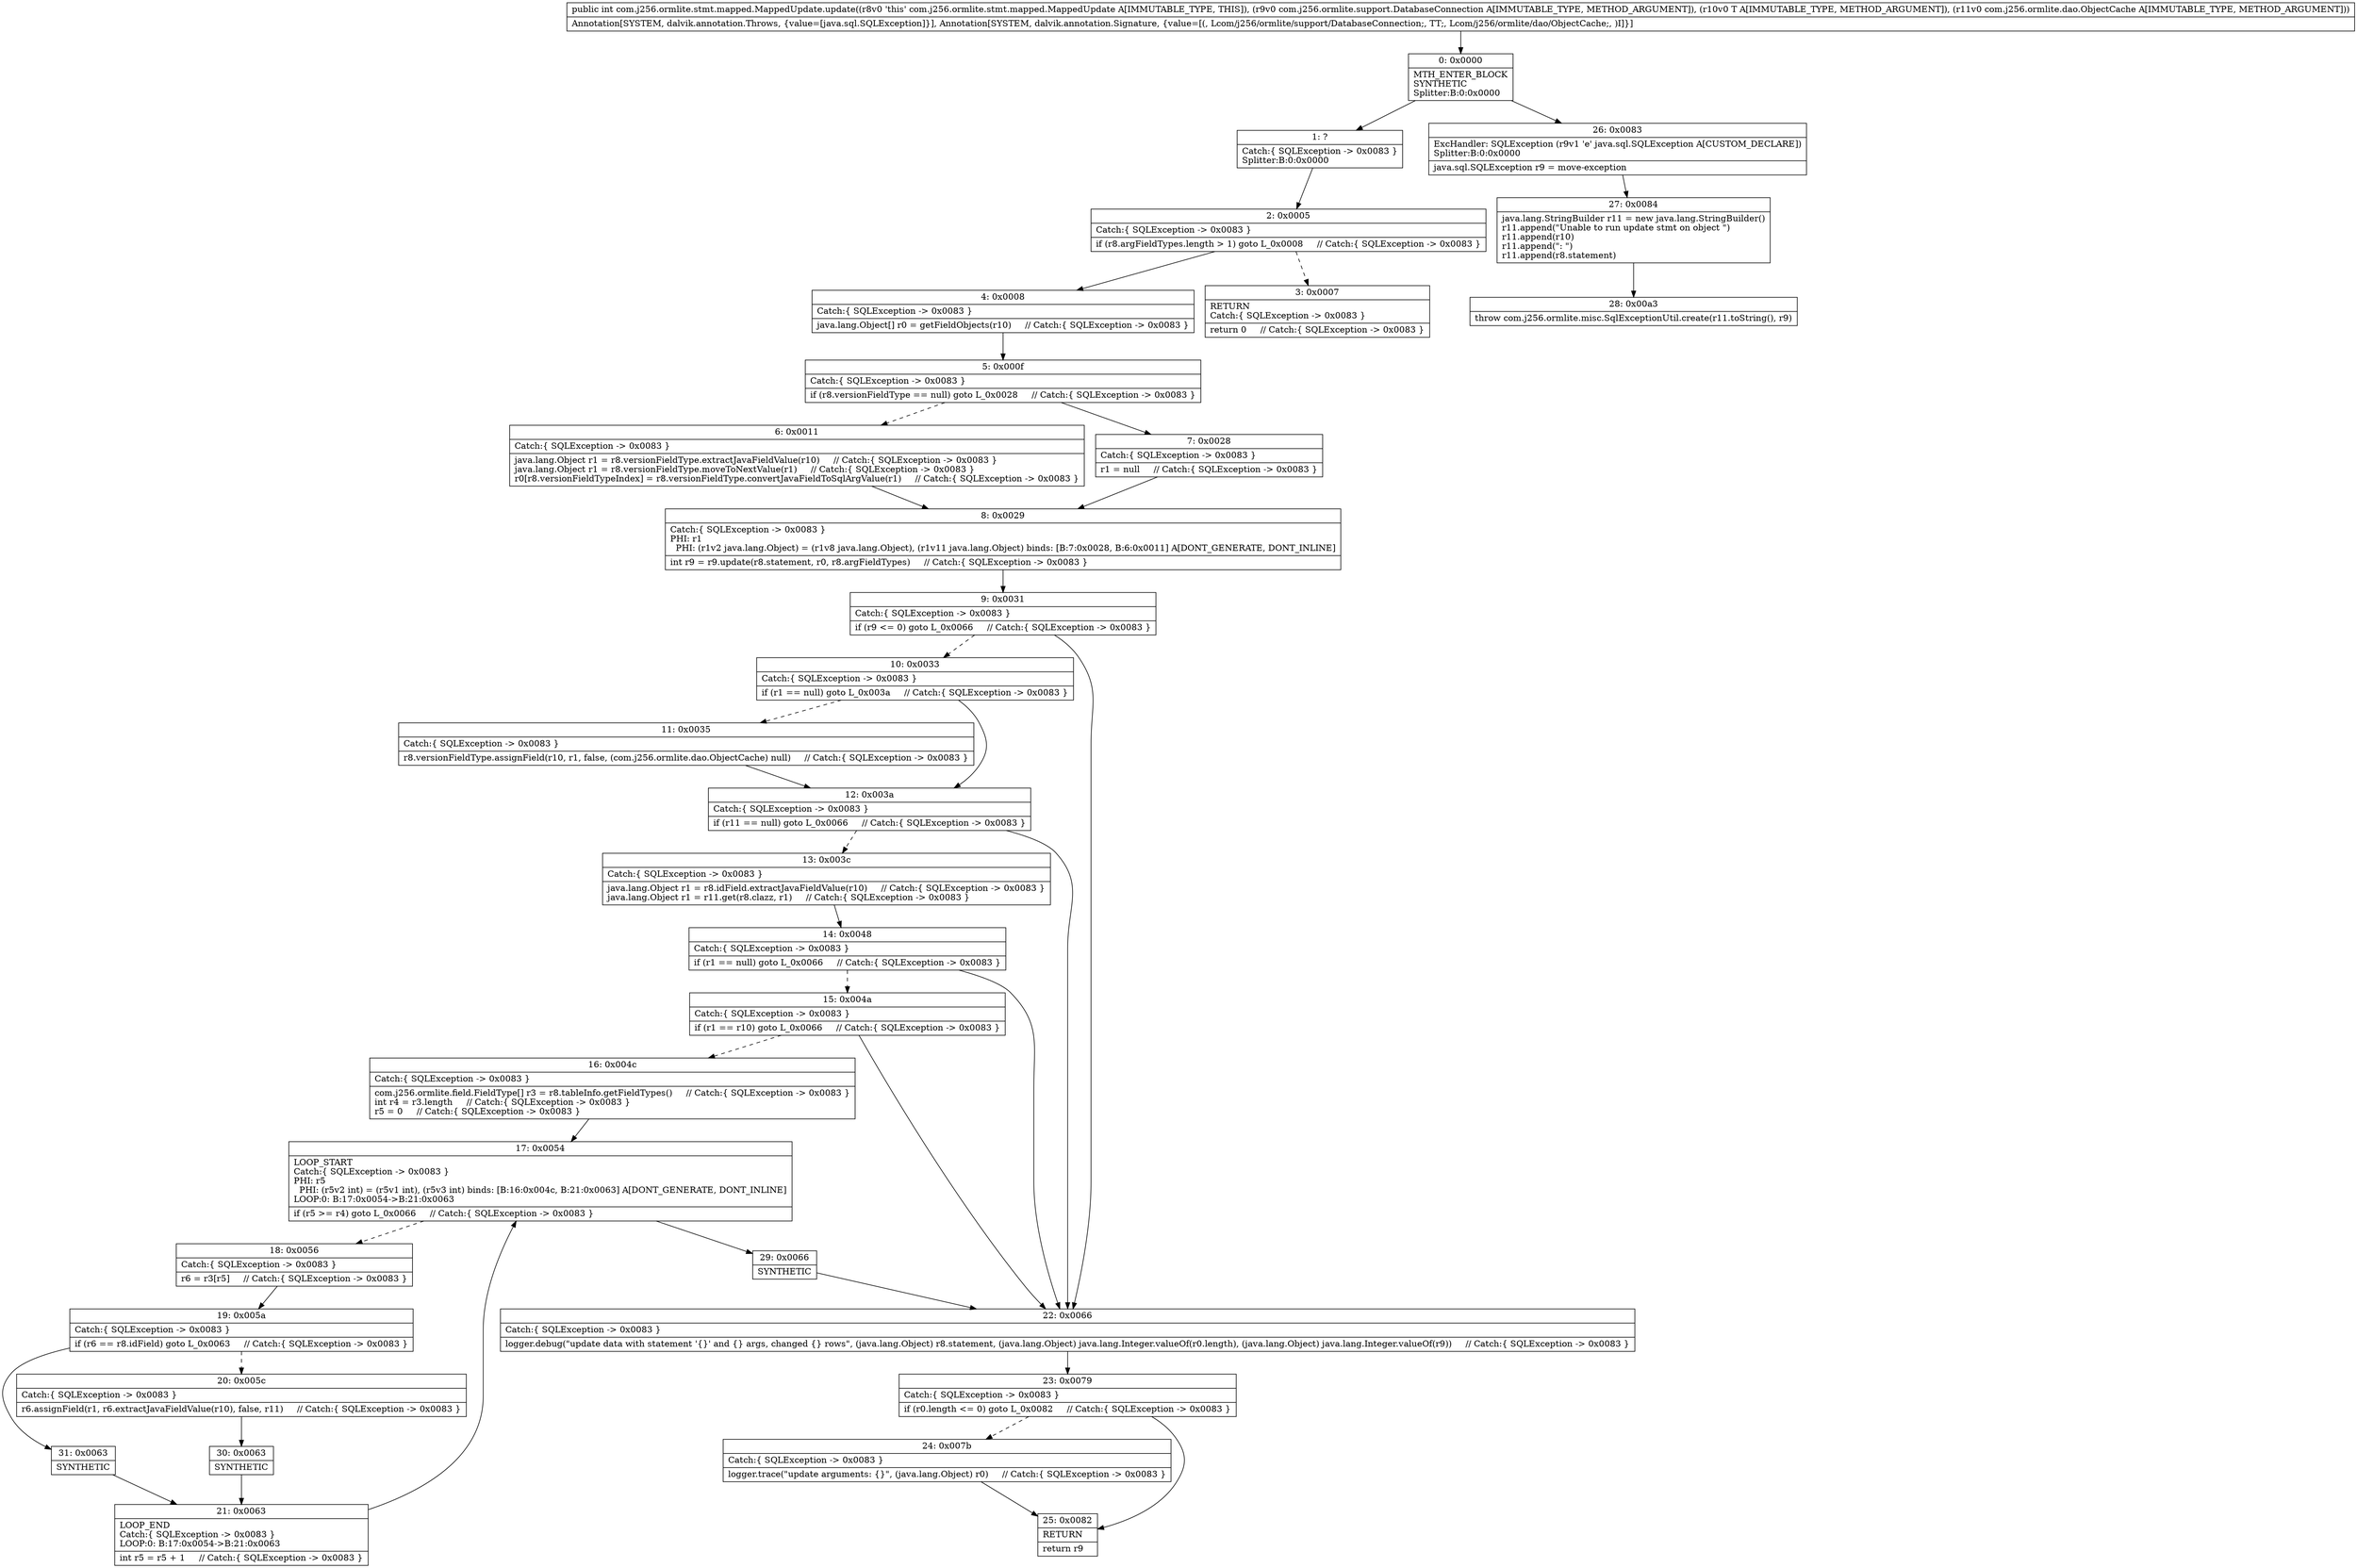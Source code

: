 digraph "CFG forcom.j256.ormlite.stmt.mapped.MappedUpdate.update(Lcom\/j256\/ormlite\/support\/DatabaseConnection;Ljava\/lang\/Object;Lcom\/j256\/ormlite\/dao\/ObjectCache;)I" {
Node_0 [shape=record,label="{0\:\ 0x0000|MTH_ENTER_BLOCK\lSYNTHETIC\lSplitter:B:0:0x0000\l}"];
Node_1 [shape=record,label="{1\:\ ?|Catch:\{ SQLException \-\> 0x0083 \}\lSplitter:B:0:0x0000\l}"];
Node_2 [shape=record,label="{2\:\ 0x0005|Catch:\{ SQLException \-\> 0x0083 \}\l|if (r8.argFieldTypes.length \> 1) goto L_0x0008     \/\/ Catch:\{ SQLException \-\> 0x0083 \}\l}"];
Node_3 [shape=record,label="{3\:\ 0x0007|RETURN\lCatch:\{ SQLException \-\> 0x0083 \}\l|return 0     \/\/ Catch:\{ SQLException \-\> 0x0083 \}\l}"];
Node_4 [shape=record,label="{4\:\ 0x0008|Catch:\{ SQLException \-\> 0x0083 \}\l|java.lang.Object[] r0 = getFieldObjects(r10)     \/\/ Catch:\{ SQLException \-\> 0x0083 \}\l}"];
Node_5 [shape=record,label="{5\:\ 0x000f|Catch:\{ SQLException \-\> 0x0083 \}\l|if (r8.versionFieldType == null) goto L_0x0028     \/\/ Catch:\{ SQLException \-\> 0x0083 \}\l}"];
Node_6 [shape=record,label="{6\:\ 0x0011|Catch:\{ SQLException \-\> 0x0083 \}\l|java.lang.Object r1 = r8.versionFieldType.extractJavaFieldValue(r10)     \/\/ Catch:\{ SQLException \-\> 0x0083 \}\ljava.lang.Object r1 = r8.versionFieldType.moveToNextValue(r1)     \/\/ Catch:\{ SQLException \-\> 0x0083 \}\lr0[r8.versionFieldTypeIndex] = r8.versionFieldType.convertJavaFieldToSqlArgValue(r1)     \/\/ Catch:\{ SQLException \-\> 0x0083 \}\l}"];
Node_7 [shape=record,label="{7\:\ 0x0028|Catch:\{ SQLException \-\> 0x0083 \}\l|r1 = null     \/\/ Catch:\{ SQLException \-\> 0x0083 \}\l}"];
Node_8 [shape=record,label="{8\:\ 0x0029|Catch:\{ SQLException \-\> 0x0083 \}\lPHI: r1 \l  PHI: (r1v2 java.lang.Object) = (r1v8 java.lang.Object), (r1v11 java.lang.Object) binds: [B:7:0x0028, B:6:0x0011] A[DONT_GENERATE, DONT_INLINE]\l|int r9 = r9.update(r8.statement, r0, r8.argFieldTypes)     \/\/ Catch:\{ SQLException \-\> 0x0083 \}\l}"];
Node_9 [shape=record,label="{9\:\ 0x0031|Catch:\{ SQLException \-\> 0x0083 \}\l|if (r9 \<= 0) goto L_0x0066     \/\/ Catch:\{ SQLException \-\> 0x0083 \}\l}"];
Node_10 [shape=record,label="{10\:\ 0x0033|Catch:\{ SQLException \-\> 0x0083 \}\l|if (r1 == null) goto L_0x003a     \/\/ Catch:\{ SQLException \-\> 0x0083 \}\l}"];
Node_11 [shape=record,label="{11\:\ 0x0035|Catch:\{ SQLException \-\> 0x0083 \}\l|r8.versionFieldType.assignField(r10, r1, false, (com.j256.ormlite.dao.ObjectCache) null)     \/\/ Catch:\{ SQLException \-\> 0x0083 \}\l}"];
Node_12 [shape=record,label="{12\:\ 0x003a|Catch:\{ SQLException \-\> 0x0083 \}\l|if (r11 == null) goto L_0x0066     \/\/ Catch:\{ SQLException \-\> 0x0083 \}\l}"];
Node_13 [shape=record,label="{13\:\ 0x003c|Catch:\{ SQLException \-\> 0x0083 \}\l|java.lang.Object r1 = r8.idField.extractJavaFieldValue(r10)     \/\/ Catch:\{ SQLException \-\> 0x0083 \}\ljava.lang.Object r1 = r11.get(r8.clazz, r1)     \/\/ Catch:\{ SQLException \-\> 0x0083 \}\l}"];
Node_14 [shape=record,label="{14\:\ 0x0048|Catch:\{ SQLException \-\> 0x0083 \}\l|if (r1 == null) goto L_0x0066     \/\/ Catch:\{ SQLException \-\> 0x0083 \}\l}"];
Node_15 [shape=record,label="{15\:\ 0x004a|Catch:\{ SQLException \-\> 0x0083 \}\l|if (r1 == r10) goto L_0x0066     \/\/ Catch:\{ SQLException \-\> 0x0083 \}\l}"];
Node_16 [shape=record,label="{16\:\ 0x004c|Catch:\{ SQLException \-\> 0x0083 \}\l|com.j256.ormlite.field.FieldType[] r3 = r8.tableInfo.getFieldTypes()     \/\/ Catch:\{ SQLException \-\> 0x0083 \}\lint r4 = r3.length     \/\/ Catch:\{ SQLException \-\> 0x0083 \}\lr5 = 0     \/\/ Catch:\{ SQLException \-\> 0x0083 \}\l}"];
Node_17 [shape=record,label="{17\:\ 0x0054|LOOP_START\lCatch:\{ SQLException \-\> 0x0083 \}\lPHI: r5 \l  PHI: (r5v2 int) = (r5v1 int), (r5v3 int) binds: [B:16:0x004c, B:21:0x0063] A[DONT_GENERATE, DONT_INLINE]\lLOOP:0: B:17:0x0054\-\>B:21:0x0063\l|if (r5 \>= r4) goto L_0x0066     \/\/ Catch:\{ SQLException \-\> 0x0083 \}\l}"];
Node_18 [shape=record,label="{18\:\ 0x0056|Catch:\{ SQLException \-\> 0x0083 \}\l|r6 = r3[r5]     \/\/ Catch:\{ SQLException \-\> 0x0083 \}\l}"];
Node_19 [shape=record,label="{19\:\ 0x005a|Catch:\{ SQLException \-\> 0x0083 \}\l|if (r6 == r8.idField) goto L_0x0063     \/\/ Catch:\{ SQLException \-\> 0x0083 \}\l}"];
Node_20 [shape=record,label="{20\:\ 0x005c|Catch:\{ SQLException \-\> 0x0083 \}\l|r6.assignField(r1, r6.extractJavaFieldValue(r10), false, r11)     \/\/ Catch:\{ SQLException \-\> 0x0083 \}\l}"];
Node_21 [shape=record,label="{21\:\ 0x0063|LOOP_END\lCatch:\{ SQLException \-\> 0x0083 \}\lLOOP:0: B:17:0x0054\-\>B:21:0x0063\l|int r5 = r5 + 1     \/\/ Catch:\{ SQLException \-\> 0x0083 \}\l}"];
Node_22 [shape=record,label="{22\:\ 0x0066|Catch:\{ SQLException \-\> 0x0083 \}\l|logger.debug(\"update data with statement '\{\}' and \{\} args, changed \{\} rows\", (java.lang.Object) r8.statement, (java.lang.Object) java.lang.Integer.valueOf(r0.length), (java.lang.Object) java.lang.Integer.valueOf(r9))     \/\/ Catch:\{ SQLException \-\> 0x0083 \}\l}"];
Node_23 [shape=record,label="{23\:\ 0x0079|Catch:\{ SQLException \-\> 0x0083 \}\l|if (r0.length \<= 0) goto L_0x0082     \/\/ Catch:\{ SQLException \-\> 0x0083 \}\l}"];
Node_24 [shape=record,label="{24\:\ 0x007b|Catch:\{ SQLException \-\> 0x0083 \}\l|logger.trace(\"update arguments: \{\}\", (java.lang.Object) r0)     \/\/ Catch:\{ SQLException \-\> 0x0083 \}\l}"];
Node_25 [shape=record,label="{25\:\ 0x0082|RETURN\l|return r9\l}"];
Node_26 [shape=record,label="{26\:\ 0x0083|ExcHandler: SQLException (r9v1 'e' java.sql.SQLException A[CUSTOM_DECLARE])\lSplitter:B:0:0x0000\l|java.sql.SQLException r9 = move\-exception\l}"];
Node_27 [shape=record,label="{27\:\ 0x0084|java.lang.StringBuilder r11 = new java.lang.StringBuilder()\lr11.append(\"Unable to run update stmt on object \")\lr11.append(r10)\lr11.append(\": \")\lr11.append(r8.statement)\l}"];
Node_28 [shape=record,label="{28\:\ 0x00a3|throw com.j256.ormlite.misc.SqlExceptionUtil.create(r11.toString(), r9)\l}"];
Node_29 [shape=record,label="{29\:\ 0x0066|SYNTHETIC\l}"];
Node_30 [shape=record,label="{30\:\ 0x0063|SYNTHETIC\l}"];
Node_31 [shape=record,label="{31\:\ 0x0063|SYNTHETIC\l}"];
MethodNode[shape=record,label="{public int com.j256.ormlite.stmt.mapped.MappedUpdate.update((r8v0 'this' com.j256.ormlite.stmt.mapped.MappedUpdate A[IMMUTABLE_TYPE, THIS]), (r9v0 com.j256.ormlite.support.DatabaseConnection A[IMMUTABLE_TYPE, METHOD_ARGUMENT]), (r10v0 T A[IMMUTABLE_TYPE, METHOD_ARGUMENT]), (r11v0 com.j256.ormlite.dao.ObjectCache A[IMMUTABLE_TYPE, METHOD_ARGUMENT]))  | Annotation[SYSTEM, dalvik.annotation.Throws, \{value=[java.sql.SQLException]\}], Annotation[SYSTEM, dalvik.annotation.Signature, \{value=[(, Lcom\/j256\/ormlite\/support\/DatabaseConnection;, TT;, Lcom\/j256\/ormlite\/dao\/ObjectCache;, )I]\}]\l}"];
MethodNode -> Node_0;
Node_0 -> Node_1;
Node_0 -> Node_26;
Node_1 -> Node_2;
Node_2 -> Node_3[style=dashed];
Node_2 -> Node_4;
Node_4 -> Node_5;
Node_5 -> Node_6[style=dashed];
Node_5 -> Node_7;
Node_6 -> Node_8;
Node_7 -> Node_8;
Node_8 -> Node_9;
Node_9 -> Node_10[style=dashed];
Node_9 -> Node_22;
Node_10 -> Node_11[style=dashed];
Node_10 -> Node_12;
Node_11 -> Node_12;
Node_12 -> Node_13[style=dashed];
Node_12 -> Node_22;
Node_13 -> Node_14;
Node_14 -> Node_15[style=dashed];
Node_14 -> Node_22;
Node_15 -> Node_16[style=dashed];
Node_15 -> Node_22;
Node_16 -> Node_17;
Node_17 -> Node_18[style=dashed];
Node_17 -> Node_29;
Node_18 -> Node_19;
Node_19 -> Node_20[style=dashed];
Node_19 -> Node_31;
Node_20 -> Node_30;
Node_21 -> Node_17;
Node_22 -> Node_23;
Node_23 -> Node_24[style=dashed];
Node_23 -> Node_25;
Node_24 -> Node_25;
Node_26 -> Node_27;
Node_27 -> Node_28;
Node_29 -> Node_22;
Node_30 -> Node_21;
Node_31 -> Node_21;
}

